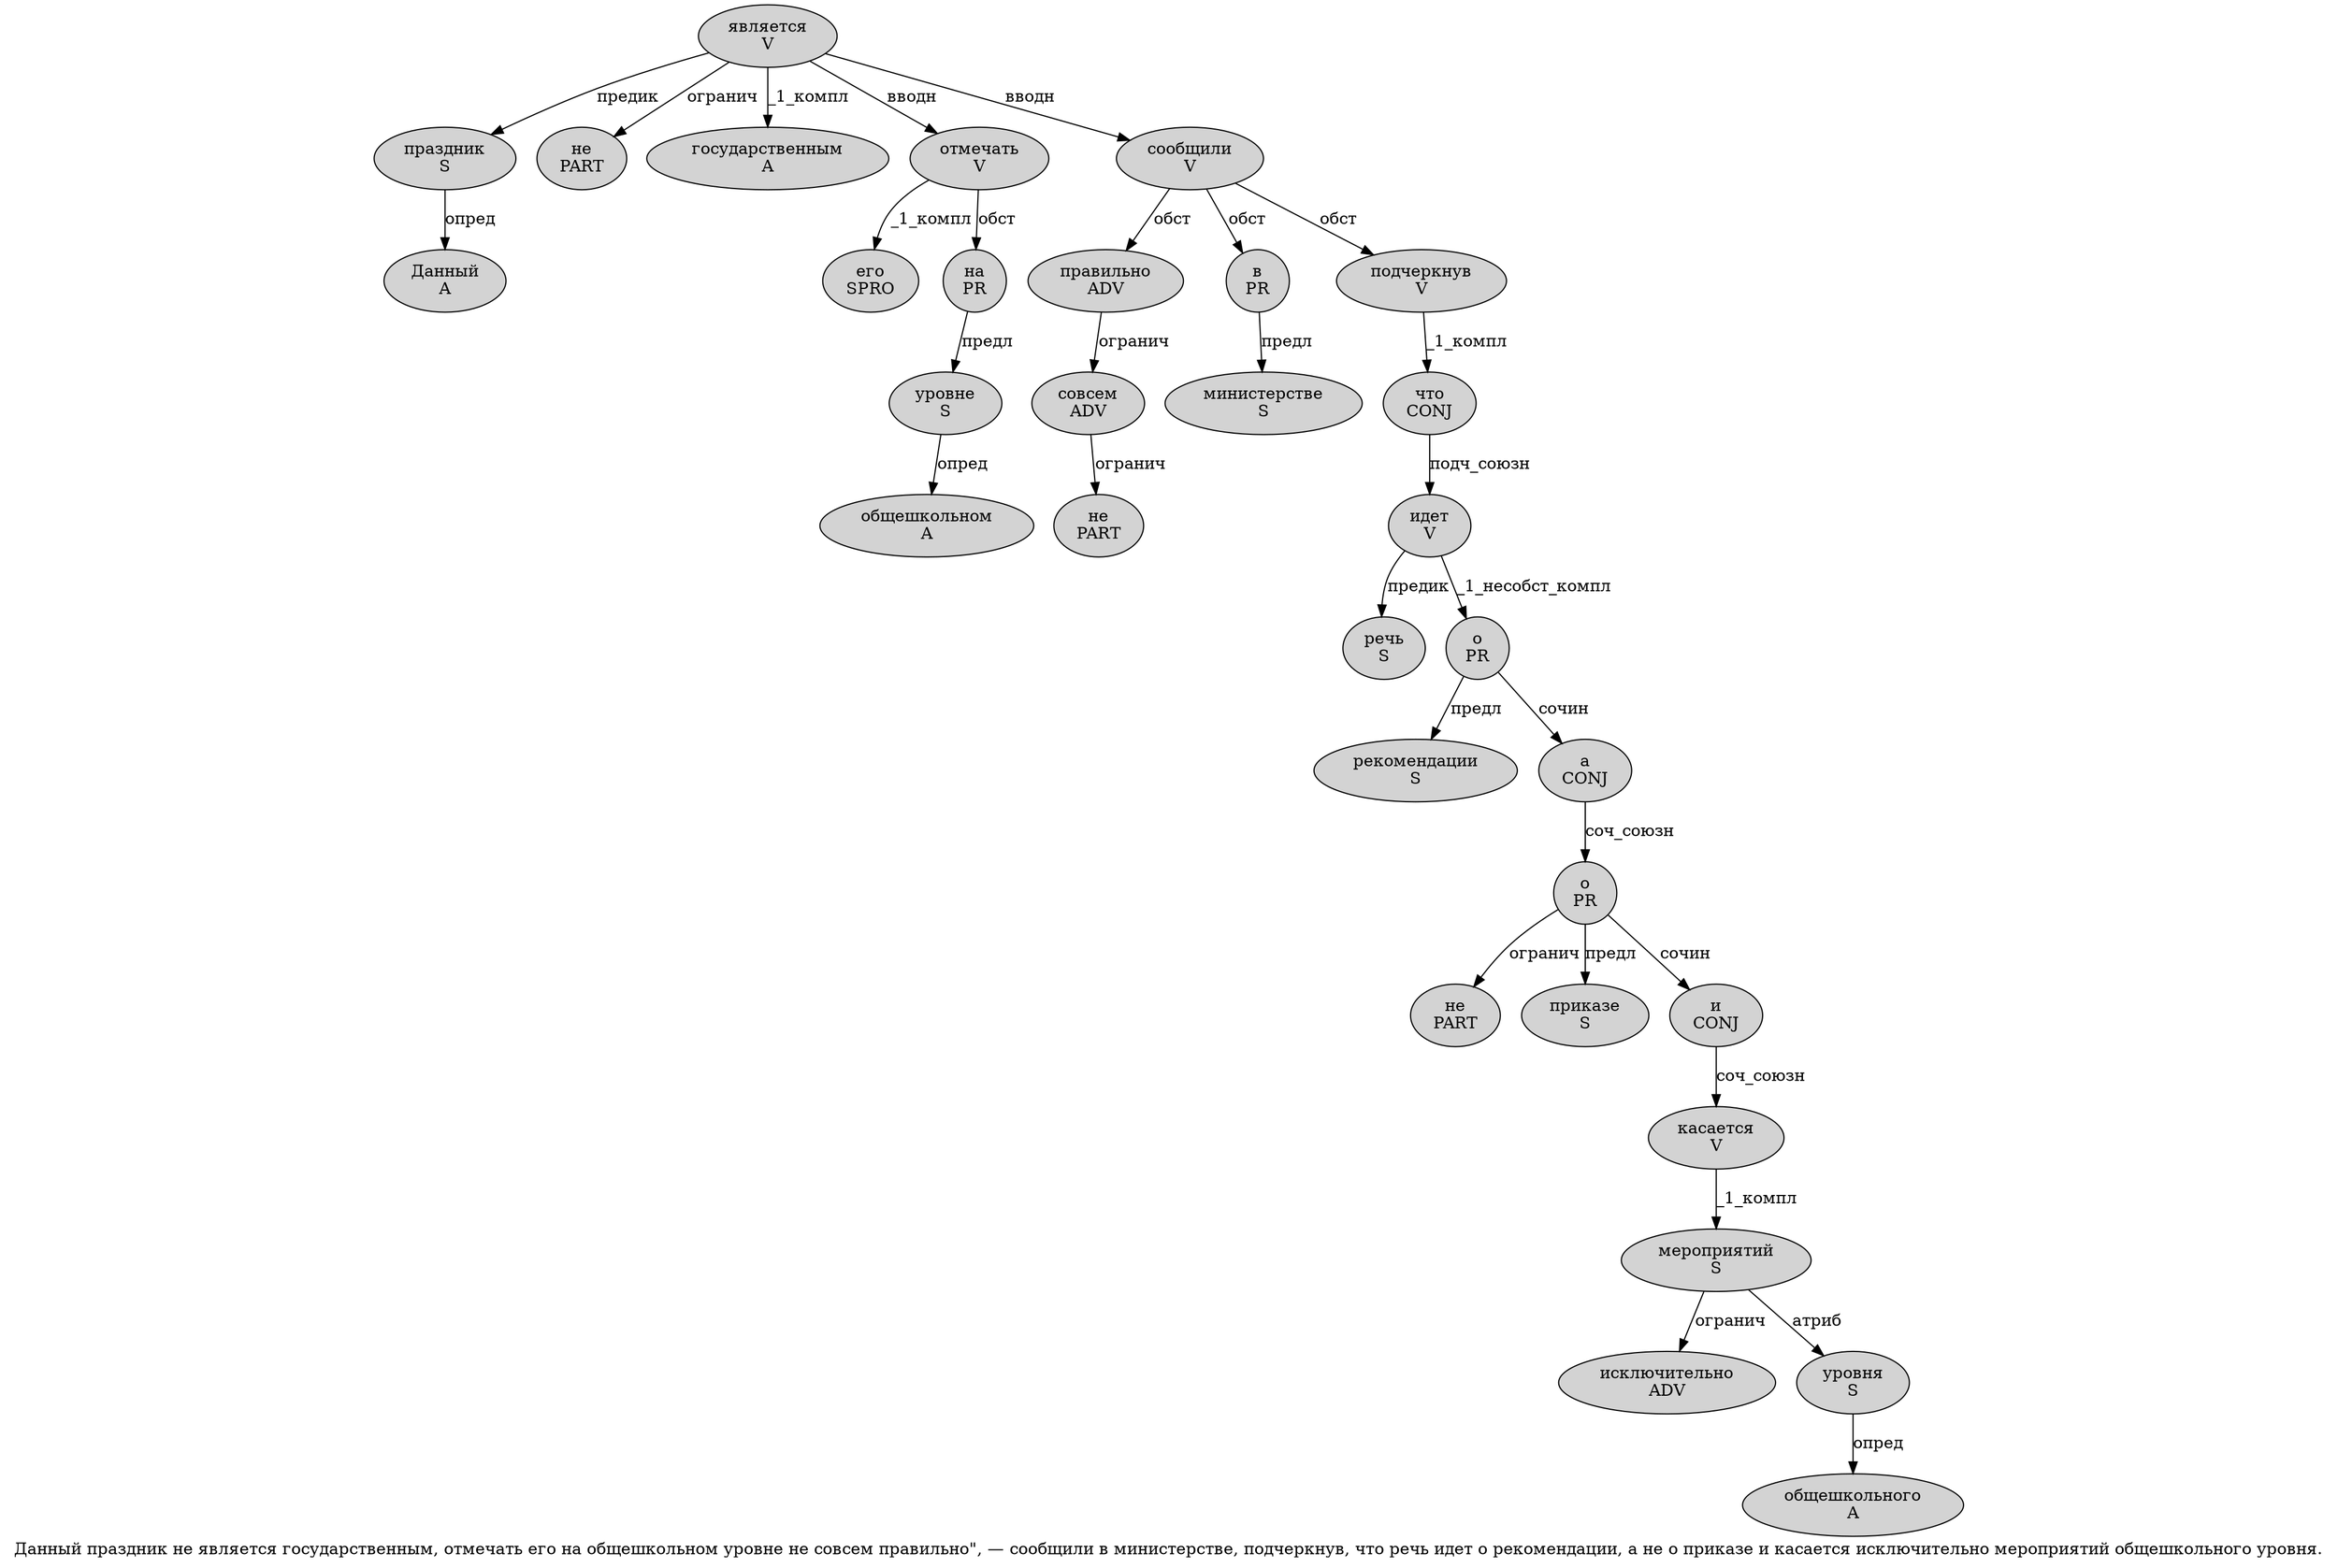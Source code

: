 digraph SENTENCE_1191 {
	graph [label="Данный праздник не является государственным, отмечать его на общешкольном уровне не совсем правильно\", — сообщили в министерстве, подчеркнув, что речь идет о рекомендации, а не о приказе и касается исключительно мероприятий общешкольного уровня."]
	node [style=filled]
		0 [label="Данный
A" color="" fillcolor=lightgray penwidth=1 shape=ellipse]
		1 [label="праздник
S" color="" fillcolor=lightgray penwidth=1 shape=ellipse]
		2 [label="не
PART" color="" fillcolor=lightgray penwidth=1 shape=ellipse]
		3 [label="является
V" color="" fillcolor=lightgray penwidth=1 shape=ellipse]
		4 [label="государственным
A" color="" fillcolor=lightgray penwidth=1 shape=ellipse]
		6 [label="отмечать
V" color="" fillcolor=lightgray penwidth=1 shape=ellipse]
		7 [label="его
SPRO" color="" fillcolor=lightgray penwidth=1 shape=ellipse]
		8 [label="на
PR" color="" fillcolor=lightgray penwidth=1 shape=ellipse]
		9 [label="общешкольном
A" color="" fillcolor=lightgray penwidth=1 shape=ellipse]
		10 [label="уровне
S" color="" fillcolor=lightgray penwidth=1 shape=ellipse]
		11 [label="не
PART" color="" fillcolor=lightgray penwidth=1 shape=ellipse]
		12 [label="совсем
ADV" color="" fillcolor=lightgray penwidth=1 shape=ellipse]
		13 [label="правильно
ADV" color="" fillcolor=lightgray penwidth=1 shape=ellipse]
		17 [label="сообщили
V" color="" fillcolor=lightgray penwidth=1 shape=ellipse]
		18 [label="в
PR" color="" fillcolor=lightgray penwidth=1 shape=ellipse]
		19 [label="министерстве
S" color="" fillcolor=lightgray penwidth=1 shape=ellipse]
		21 [label="подчеркнув
V" color="" fillcolor=lightgray penwidth=1 shape=ellipse]
		23 [label="что
CONJ" color="" fillcolor=lightgray penwidth=1 shape=ellipse]
		24 [label="речь
S" color="" fillcolor=lightgray penwidth=1 shape=ellipse]
		25 [label="идет
V" color="" fillcolor=lightgray penwidth=1 shape=ellipse]
		26 [label="о
PR" color="" fillcolor=lightgray penwidth=1 shape=ellipse]
		27 [label="рекомендации
S" color="" fillcolor=lightgray penwidth=1 shape=ellipse]
		29 [label="а
CONJ" color="" fillcolor=lightgray penwidth=1 shape=ellipse]
		30 [label="не
PART" color="" fillcolor=lightgray penwidth=1 shape=ellipse]
		31 [label="о
PR" color="" fillcolor=lightgray penwidth=1 shape=ellipse]
		32 [label="приказе
S" color="" fillcolor=lightgray penwidth=1 shape=ellipse]
		33 [label="и
CONJ" color="" fillcolor=lightgray penwidth=1 shape=ellipse]
		34 [label="касается
V" color="" fillcolor=lightgray penwidth=1 shape=ellipse]
		35 [label="исключительно
ADV" color="" fillcolor=lightgray penwidth=1 shape=ellipse]
		36 [label="мероприятий
S" color="" fillcolor=lightgray penwidth=1 shape=ellipse]
		37 [label="общешкольного
A" color="" fillcolor=lightgray penwidth=1 shape=ellipse]
		38 [label="уровня
S" color="" fillcolor=lightgray penwidth=1 shape=ellipse]
			23 -> 25 [label="подч_союзн"]
			1 -> 0 [label="опред"]
			10 -> 9 [label="опред"]
			6 -> 7 [label="_1_компл"]
			6 -> 8 [label="обст"]
			8 -> 10 [label="предл"]
			31 -> 30 [label="огранич"]
			31 -> 32 [label="предл"]
			31 -> 33 [label="сочин"]
			12 -> 11 [label="огранич"]
			26 -> 27 [label="предл"]
			26 -> 29 [label="сочин"]
			25 -> 24 [label="предик"]
			25 -> 26 [label="_1_несобст_компл"]
			36 -> 35 [label="огранич"]
			36 -> 38 [label="атриб"]
			18 -> 19 [label="предл"]
			38 -> 37 [label="опред"]
			33 -> 34 [label="соч_союзн"]
			21 -> 23 [label="_1_компл"]
			17 -> 13 [label="обст"]
			17 -> 18 [label="обст"]
			17 -> 21 [label="обст"]
			3 -> 1 [label="предик"]
			3 -> 2 [label="огранич"]
			3 -> 4 [label="_1_компл"]
			3 -> 6 [label="вводн"]
			3 -> 17 [label="вводн"]
			13 -> 12 [label="огранич"]
			34 -> 36 [label="_1_компл"]
			29 -> 31 [label="соч_союзн"]
}